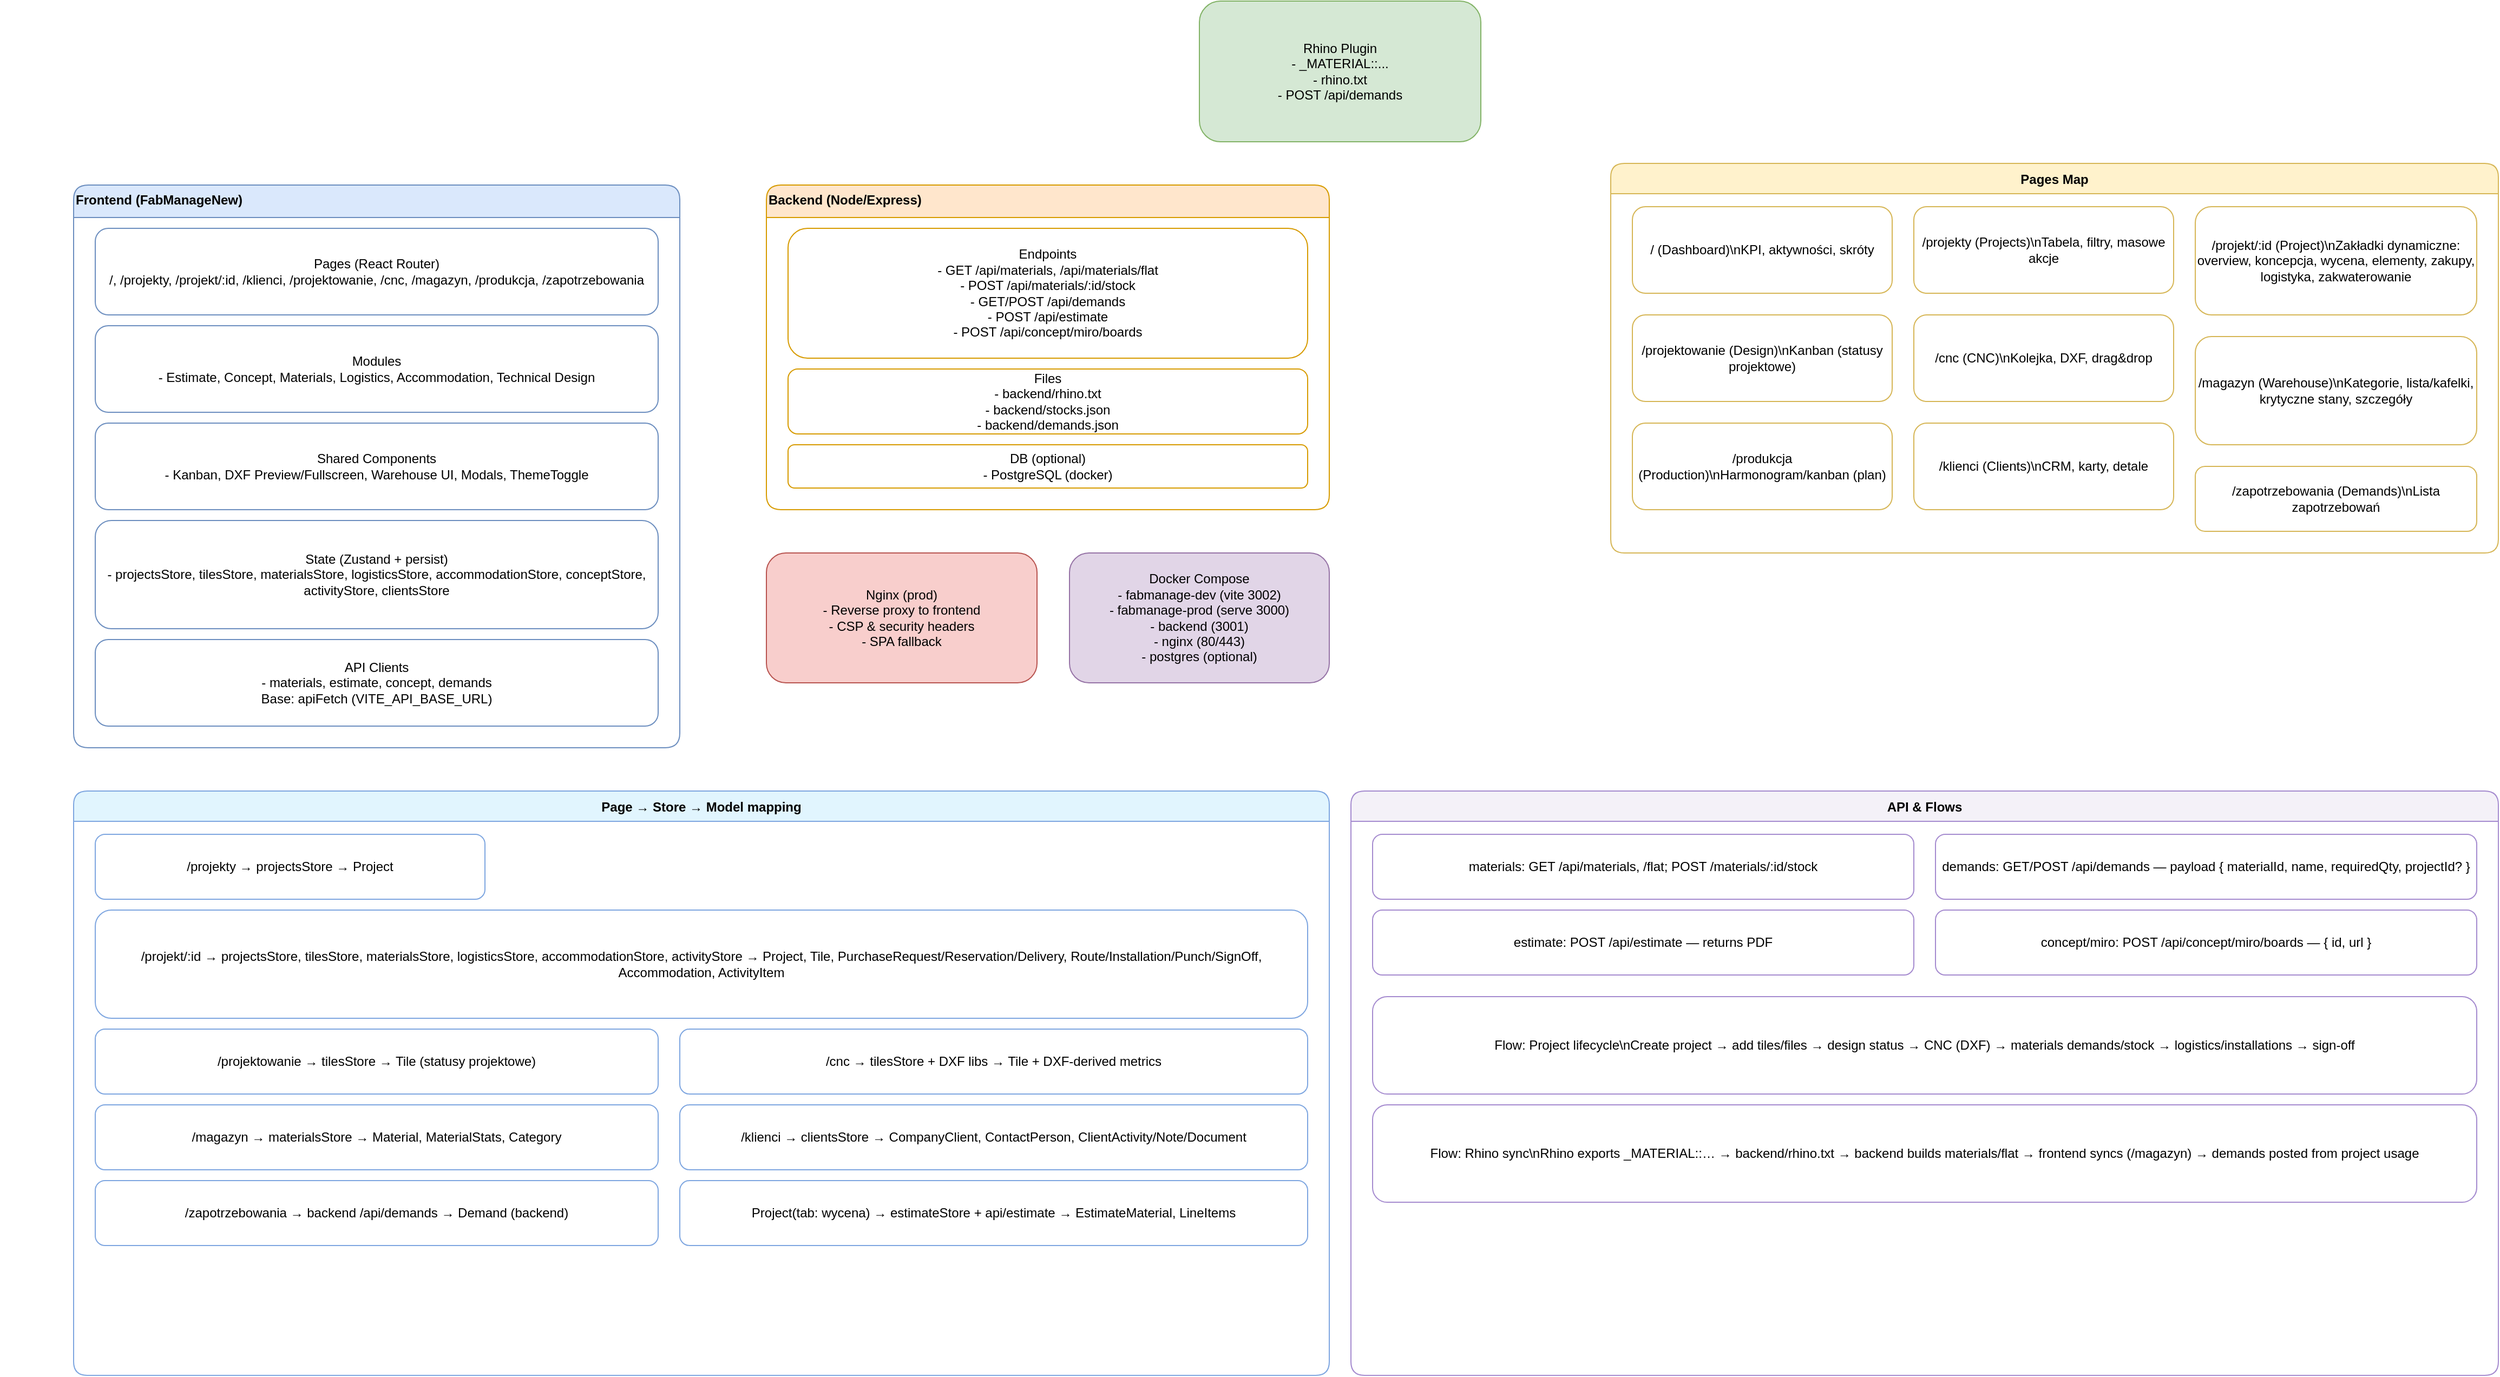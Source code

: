 <mxfile>
    <diagram id="FabManageNew-Architecture" name="Architecture">
        <mxGraphModel dx="46019" dy="16982" grid="1" gridSize="10" guides="1" tooltips="1" connect="1" arrows="1" fold="1" page="1" pageScale="1" pageWidth="2400" pageHeight="1600" math="0" shadow="0">
            <root>
                <mxCell id="0"/>
                <mxCell id="1" parent="0"/>
                <mxCell id="frontend" value="Frontend (FabManageNew)" style="swimlane;fontStyle=1;childLayout=stackLayout;horizontal=1;startSize=30;align=left;verticalAlign=top;fillColor=#dae8fc;strokeColor=#6c8ebf;rounded=1;" parent="1" vertex="1">
                    <mxGeometry x="60" y="80" width="560" height="520" as="geometry"/>
                </mxCell>
                <mxCell id="pages" value="Pages (React Router)&#xa;/, /projekty, /projekt/:id, /klienci, /projektowanie, /cnc, /magazyn, /produkcja, /zapotrzebowania" style="rounded=1;whiteSpace=wrap;html=1;fillColor=#ffffff;strokeColor=#6c8ebf;" parent="frontend" vertex="1">
                    <mxGeometry x="20" y="40" width="520" height="80" as="geometry"/>
                </mxCell>
                <mxCell id="modules" value="Modules&#xa;- Estimate, Concept, Materials, Logistics, Accommodation, Technical Design" style="rounded=1;whiteSpace=wrap;html=1;fillColor=#ffffff;strokeColor=#6c8ebf;" parent="frontend" vertex="1">
                    <mxGeometry x="20" y="130" width="520" height="80" as="geometry"/>
                </mxCell>
                <mxCell id="components" value="Shared Components&#xa;- Kanban, DXF Preview/Fullscreen, Warehouse UI, Modals, ThemeToggle" style="rounded=1;whiteSpace=wrap;html=1;fillColor=#ffffff;strokeColor=#6c8ebf;" parent="frontend" vertex="1">
                    <mxGeometry x="20" y="220" width="520" height="80" as="geometry"/>
                </mxCell>
                <mxCell id="stores" value="State (Zustand + persist)&#xa;- projectsStore, tilesStore, materialsStore, logisticsStore, accommodationStore, conceptStore, activityStore, clientsStore" style="rounded=1;whiteSpace=wrap;html=1;fillColor=#ffffff;strokeColor=#6c8ebf;" parent="frontend" vertex="1">
                    <mxGeometry x="20" y="310" width="520" height="100" as="geometry"/>
                </mxCell>
                <mxCell id="apiClients" value="API Clients&#xa;- materials, estimate, concept, demands&#xa;Base: apiFetch (VITE_API_BASE_URL)" style="rounded=1;whiteSpace=wrap;html=1;fillColor=#ffffff;strokeColor=#6c8ebf;" parent="frontend" vertex="1">
                    <mxGeometry x="20" y="420" width="520" height="80" as="geometry"/>
                </mxCell>
                <mxCell id="backendGroup" value="Backend (Node/Express)" style="swimlane;fontStyle=1;childLayout=stackLayout;horizontal=1;startSize=30;align=left;verticalAlign=top;fillColor=#ffe6cc;strokeColor=#d79b00;rounded=1;" parent="1" vertex="1">
                    <mxGeometry x="700" y="80" width="520" height="300" as="geometry"/>
                </mxCell>
                <mxCell id="backendEndpoints" value="Endpoints&#xa;- GET /api/materials, /api/materials/flat&#xa;- POST /api/materials/:id/stock&#xa;- GET/POST /api/demands&#xa;- POST /api/estimate&#xa;- POST /api/concept/miro/boards" style="rounded=1;whiteSpace=wrap;html=1;fillColor=#ffffff;strokeColor=#d79b00;" parent="backendGroup" vertex="1">
                    <mxGeometry x="20" y="40" width="480" height="120" as="geometry"/>
                </mxCell>
                <mxCell id="backendFiles" value="Files&#xa;- backend/rhino.txt&#xa;- backend/stocks.json&#xa;- backend/demands.json" style="rounded=1;whiteSpace=wrap;html=1;fillColor=#ffffff;strokeColor=#d79b00;" parent="backendGroup" vertex="1">
                    <mxGeometry x="20" y="170" width="480" height="60" as="geometry"/>
                </mxCell>
                <mxCell id="backendDb" value="DB (optional)&#xa;- PostgreSQL (docker)" style="rounded=1;whiteSpace=wrap;html=1;fillColor=#ffffff;strokeColor=#d79b00;" parent="backendGroup" vertex="1">
                    <mxGeometry x="20" y="240" width="480" height="40" as="geometry"/>
                </mxCell>
                <mxCell id="nginx" value="Nginx (prod)&#xa;- Reverse proxy to frontend&#xa;- CSP &amp; security headers&#xa;- SPA fallback" style="rounded=1;whiteSpace=wrap;html=1;fillColor=#f8cecc;strokeColor=#b85450;" parent="1" vertex="1">
                    <mxGeometry x="700" y="420" width="250" height="120" as="geometry"/>
                </mxCell>
                <mxCell id="docker" value="Docker Compose&#xa;- fabmanage-dev (vite 3002)&#xa;- fabmanage-prod (serve 3000)&#xa;- backend (3001)&#xa;- nginx (80/443)&#xa;- postgres (optional)" style="rounded=1;whiteSpace=wrap;html=1;fillColor=#e1d5e7;strokeColor=#9673a6;" parent="1" vertex="1">
                    <mxGeometry x="980" y="420" width="240" height="120" as="geometry"/>
                </mxCell>
                <mxCell id="rhino" value="Rhino Plugin&#xa;- _MATERIAL::...&#xa;- rhino.txt&#xa;- POST /api/demands" style="rounded=1;whiteSpace=wrap;html=1;fillColor=#d5e8d4;strokeColor=#82b366;" parent="1" vertex="1">
                    <mxGeometry x="1100" y="-90" width="260" height="130" as="geometry"/>
                </mxCell>
                <mxCell id="pagesMap" value="Pages Map" style="swimlane;fontStyle=1;startSize=28;fillColor=#fff2cc;strokeColor=#d6b656;rounded=1;" parent="1" vertex="1">
                    <mxGeometry x="1480" y="60" width="820" height="360" as="geometry"/>
                </mxCell>
                <mxCell id="p_dashboard" value="/ (Dashboard)\nKPI, aktywności, skróty" style="rounded=1;whiteSpace=wrap;fillColor=#ffffff;strokeColor=#d6b656;" parent="pagesMap" vertex="1">
                    <mxGeometry x="20" y="40" width="240" height="80" as="geometry"/>
                </mxCell>
                <mxCell id="p_projects" value="/projekty (Projects)\nTabela, filtry, masowe akcje" style="rounded=1;whiteSpace=wrap;fillColor=#ffffff;strokeColor=#d6b656;" parent="pagesMap" vertex="1">
                    <mxGeometry x="280" y="40" width="240" height="80" as="geometry"/>
                </mxCell>
                <mxCell id="p_project" value="/projekt/:id (Project)\nZakładki dynamiczne: overview, koncepcja, wycena, elementy, zakupy, logistyka, zakwaterowanie" style="rounded=1;whiteSpace=wrap;fillColor=#ffffff;strokeColor=#d6b656;" parent="pagesMap" vertex="1">
                    <mxGeometry x="540" y="40" width="260" height="100" as="geometry"/>
                </mxCell>
                <mxCell id="p_design" value="/projektowanie (Design)\nKanban (statusy projektowe)" style="rounded=1;whiteSpace=wrap;fillColor=#ffffff;strokeColor=#d6b656;" parent="pagesMap" vertex="1">
                    <mxGeometry x="20" y="140" width="240" height="80" as="geometry"/>
                </mxCell>
                <mxCell id="p_cnc" value="/cnc (CNC)\nKolejka, DXF, drag&amp;drop" style="rounded=1;whiteSpace=wrap;fillColor=#ffffff;strokeColor=#d6b656;" parent="pagesMap" vertex="1">
                    <mxGeometry x="280" y="140" width="240" height="80" as="geometry"/>
                </mxCell>
                <mxCell id="p_magazyn" value="/magazyn (Warehouse)\nKategorie, lista/kafelki, krytyczne stany, szczegóły" style="rounded=1;whiteSpace=wrap;fillColor=#ffffff;strokeColor=#d6b656;" parent="pagesMap" vertex="1">
                    <mxGeometry x="540" y="160" width="260" height="100" as="geometry"/>
                </mxCell>
                <mxCell id="p_produkcja" value="/produkcja (Production)\nHarmonogram/kanban (plan)" style="rounded=1;whiteSpace=wrap;fillColor=#ffffff;strokeColor=#d6b656;" parent="pagesMap" vertex="1">
                    <mxGeometry x="20" y="240" width="240" height="80" as="geometry"/>
                </mxCell>
                <mxCell id="p_clients" value="/klienci (Clients)\nCRM, karty, detale" style="rounded=1;whiteSpace=wrap;fillColor=#ffffff;strokeColor=#d6b656;" parent="pagesMap" vertex="1">
                    <mxGeometry x="280" y="240" width="240" height="80" as="geometry"/>
                </mxCell>
                <mxCell id="p_demands" value="/zapotrzebowania (Demands)\nLista zapotrzebowań" style="rounded=1;whiteSpace=wrap;fillColor=#ffffff;strokeColor=#d6b656;" parent="pagesMap" vertex="1">
                    <mxGeometry x="540" y="280" width="260" height="60" as="geometry"/>
                </mxCell>
                <mxCell id="mapSection" value="Page → Store → Model mapping" style="swimlane;fontStyle=1;startSize=28;fillColor=#e1f5fe;strokeColor=#7ea6e0;rounded=1;" parent="1" vertex="1">
                    <mxGeometry x="60" y="640" width="1160" height="540" as="geometry"/>
                </mxCell>
                <mxCell id="m_projects" value="/projekty → projectsStore → Project" style="rounded=1;whiteSpace=wrap;fillColor=#ffffff;strokeColor=#7ea6e0;" parent="mapSection" vertex="1">
                    <mxGeometry x="20" y="40" width="360" height="60" as="geometry"/>
                </mxCell>
                <mxCell id="m_project" value="/projekt/:id → projectsStore, tilesStore, materialsStore, logisticsStore, accommodationStore, activityStore → Project, Tile, PurchaseRequest/Reservation/Delivery, Route/Installation/Punch/SignOff, Accommodation, ActivityItem" style="rounded=1;whiteSpace=wrap;fillColor=#ffffff;strokeColor=#7ea6e0;" parent="mapSection" vertex="1">
                    <mxGeometry x="20" y="110" width="1120" height="100" as="geometry"/>
                </mxCell>
                <mxCell id="m_design" value="/projektowanie → tilesStore → Tile (statusy projektowe)" style="rounded=1;whiteSpace=wrap;fillColor=#ffffff;strokeColor=#7ea6e0;" parent="mapSection" vertex="1">
                    <mxGeometry x="20" y="220" width="520" height="60" as="geometry"/>
                </mxCell>
                <mxCell id="m_cnc" value="/cnc → tilesStore + DXF libs → Tile + DXF-derived metrics" style="rounded=1;whiteSpace=wrap;fillColor=#ffffff;strokeColor=#7ea6e0;" parent="mapSection" vertex="1">
                    <mxGeometry x="560" y="220" width="580" height="60" as="geometry"/>
                </mxCell>
                <mxCell id="m_mag" value="/magazyn → materialsStore → Material, MaterialStats, Category" style="rounded=1;whiteSpace=wrap;fillColor=#ffffff;strokeColor=#7ea6e0;" parent="mapSection" vertex="1">
                    <mxGeometry x="20" y="290" width="520" height="60" as="geometry"/>
                </mxCell>
                <mxCell id="m_clients" value="/klienci → clientsStore → CompanyClient, ContactPerson, ClientActivity/Note/Document" style="rounded=1;whiteSpace=wrap;fillColor=#ffffff;strokeColor=#7ea6e0;" parent="mapSection" vertex="1">
                    <mxGeometry x="560" y="290" width="580" height="60" as="geometry"/>
                </mxCell>
                <mxCell id="m_demands" value="/zapotrzebowania → backend /api/demands → Demand (backend)" style="rounded=1;whiteSpace=wrap;fillColor=#ffffff;strokeColor=#7ea6e0;" parent="mapSection" vertex="1">
                    <mxGeometry x="20" y="360" width="520" height="60" as="geometry"/>
                </mxCell>
                <mxCell id="m_estimate" value="Project(tab: wycena) → estimateStore + api/estimate → EstimateMaterial, LineItems" style="rounded=1;whiteSpace=wrap;fillColor=#ffffff;strokeColor=#7ea6e0;" parent="mapSection" vertex="1">
                    <mxGeometry x="560" y="360" width="580" height="60" as="geometry"/>
                </mxCell>
                <mxCell id="apiSection" value="API &amp; Flows" style="swimlane;fontStyle=1;startSize=28;fillColor=#f4f1f8;strokeColor=#a58bcf;rounded=1;" parent="1" vertex="1">
                    <mxGeometry x="1240" y="640" width="1060" height="540" as="geometry"/>
                </mxCell>
                <mxCell id="a_materials" value="materials: GET /api/materials, /flat; POST /materials/:id/stock" style="rounded=1;whiteSpace=wrap;fillColor=#ffffff;strokeColor=#a58bcf;" parent="apiSection" vertex="1">
                    <mxGeometry x="20" y="40" width="500" height="60" as="geometry"/>
                </mxCell>
                <mxCell id="a_demands" value="demands: GET/POST /api/demands — payload { materialId, name, requiredQty, projectId? }" style="rounded=1;whiteSpace=wrap;fillColor=#ffffff;strokeColor=#a58bcf;" parent="apiSection" vertex="1">
                    <mxGeometry x="540" y="40" width="500" height="60" as="geometry"/>
                </mxCell>
                <mxCell id="a_estimate" value="estimate: POST /api/estimate — returns PDF" style="rounded=1;whiteSpace=wrap;fillColor=#ffffff;strokeColor=#a58bcf;" parent="apiSection" vertex="1">
                    <mxGeometry x="20" y="110" width="500" height="60" as="geometry"/>
                </mxCell>
                <mxCell id="a_concept" value="concept/miro: POST /api/concept/miro/boards — { id, url }" style="rounded=1;whiteSpace=wrap;fillColor=#ffffff;strokeColor=#a58bcf;" parent="apiSection" vertex="1">
                    <mxGeometry x="540" y="110" width="500" height="60" as="geometry"/>
                </mxCell>
                <mxCell id="flow_project" value="Flow: Project lifecycle\nCreate project → add tiles/files → design status → CNC (DXF) → materials demands/stock → logistics/installations → sign-off" style="rounded=1;whiteSpace=wrap;fillColor=#ffffff;strokeColor=#a58bcf;" parent="apiSection" vertex="1">
                    <mxGeometry x="20" y="190" width="1020" height="90" as="geometry"/>
                </mxCell>
                <mxCell id="flow_rhino" value="Flow: Rhino sync\nRhino exports _MATERIAL::… → backend/rhino.txt → backend builds materials/flat → frontend syncs (/magazyn) → demands posted from project usage" style="rounded=1;whiteSpace=wrap;fillColor=#ffffff;strokeColor=#a58bcf;" parent="apiSection" vertex="1">
                    <mxGeometry x="20" y="290" width="1020" height="90" as="geometry"/>
                </mxCell>
                <mxCell id="e_pages_modules" style="endArrow=block;strokeColor=#6c8ebf;" parent="1" source="pages" target="modules" edge="1"/>
                <mxCell id="e_modules_components" style="endArrow=block;strokeColor=#6c8ebf;" parent="1" source="modules" target="components" edge="1"/>
                <mxCell id="e_components_stores" style="endArrow=block;strokeColor=#6c8ebf;" parent="1" source="components" target="stores" edge="1"/>
                <mxCell id="e_stores_api" style="endArrow=block;strokeColor=#6c8ebf;" parent="1" source="stores" target="apiClients" edge="1"/>
                <mxCell id="e_api_backend" style="endArrow=block;strokeColor=#d79b00;" parent="1" source="apiClients" target="backendEndpoints" edge="1"/>
                <mxCell id="e_backend_files" style="endArrow=block;strokeColor=#d79b00;" parent="1" source="backendEndpoints" target="backendFiles" edge="1"/>
                <mxCell id="e_backend_db" style="endArrow=block;strokeColor=#d79b00;" parent="1" source="backendEndpoints" target="backendDb" edge="1"/>
                <mxCell id="e_rhino_files" style="endArrow=block;strokeColor=#82b366;" parent="1" source="rhino" target="backendFiles" edge="1"/>
                <mxCell id="e_rhino_demands" style="endArrow=block;strokeColor=#82b366;" parent="1" source="rhino" target="backendEndpoints" edge="1"/>
            </root>
        </mxGraphModel>
    </diagram>
</mxfile>